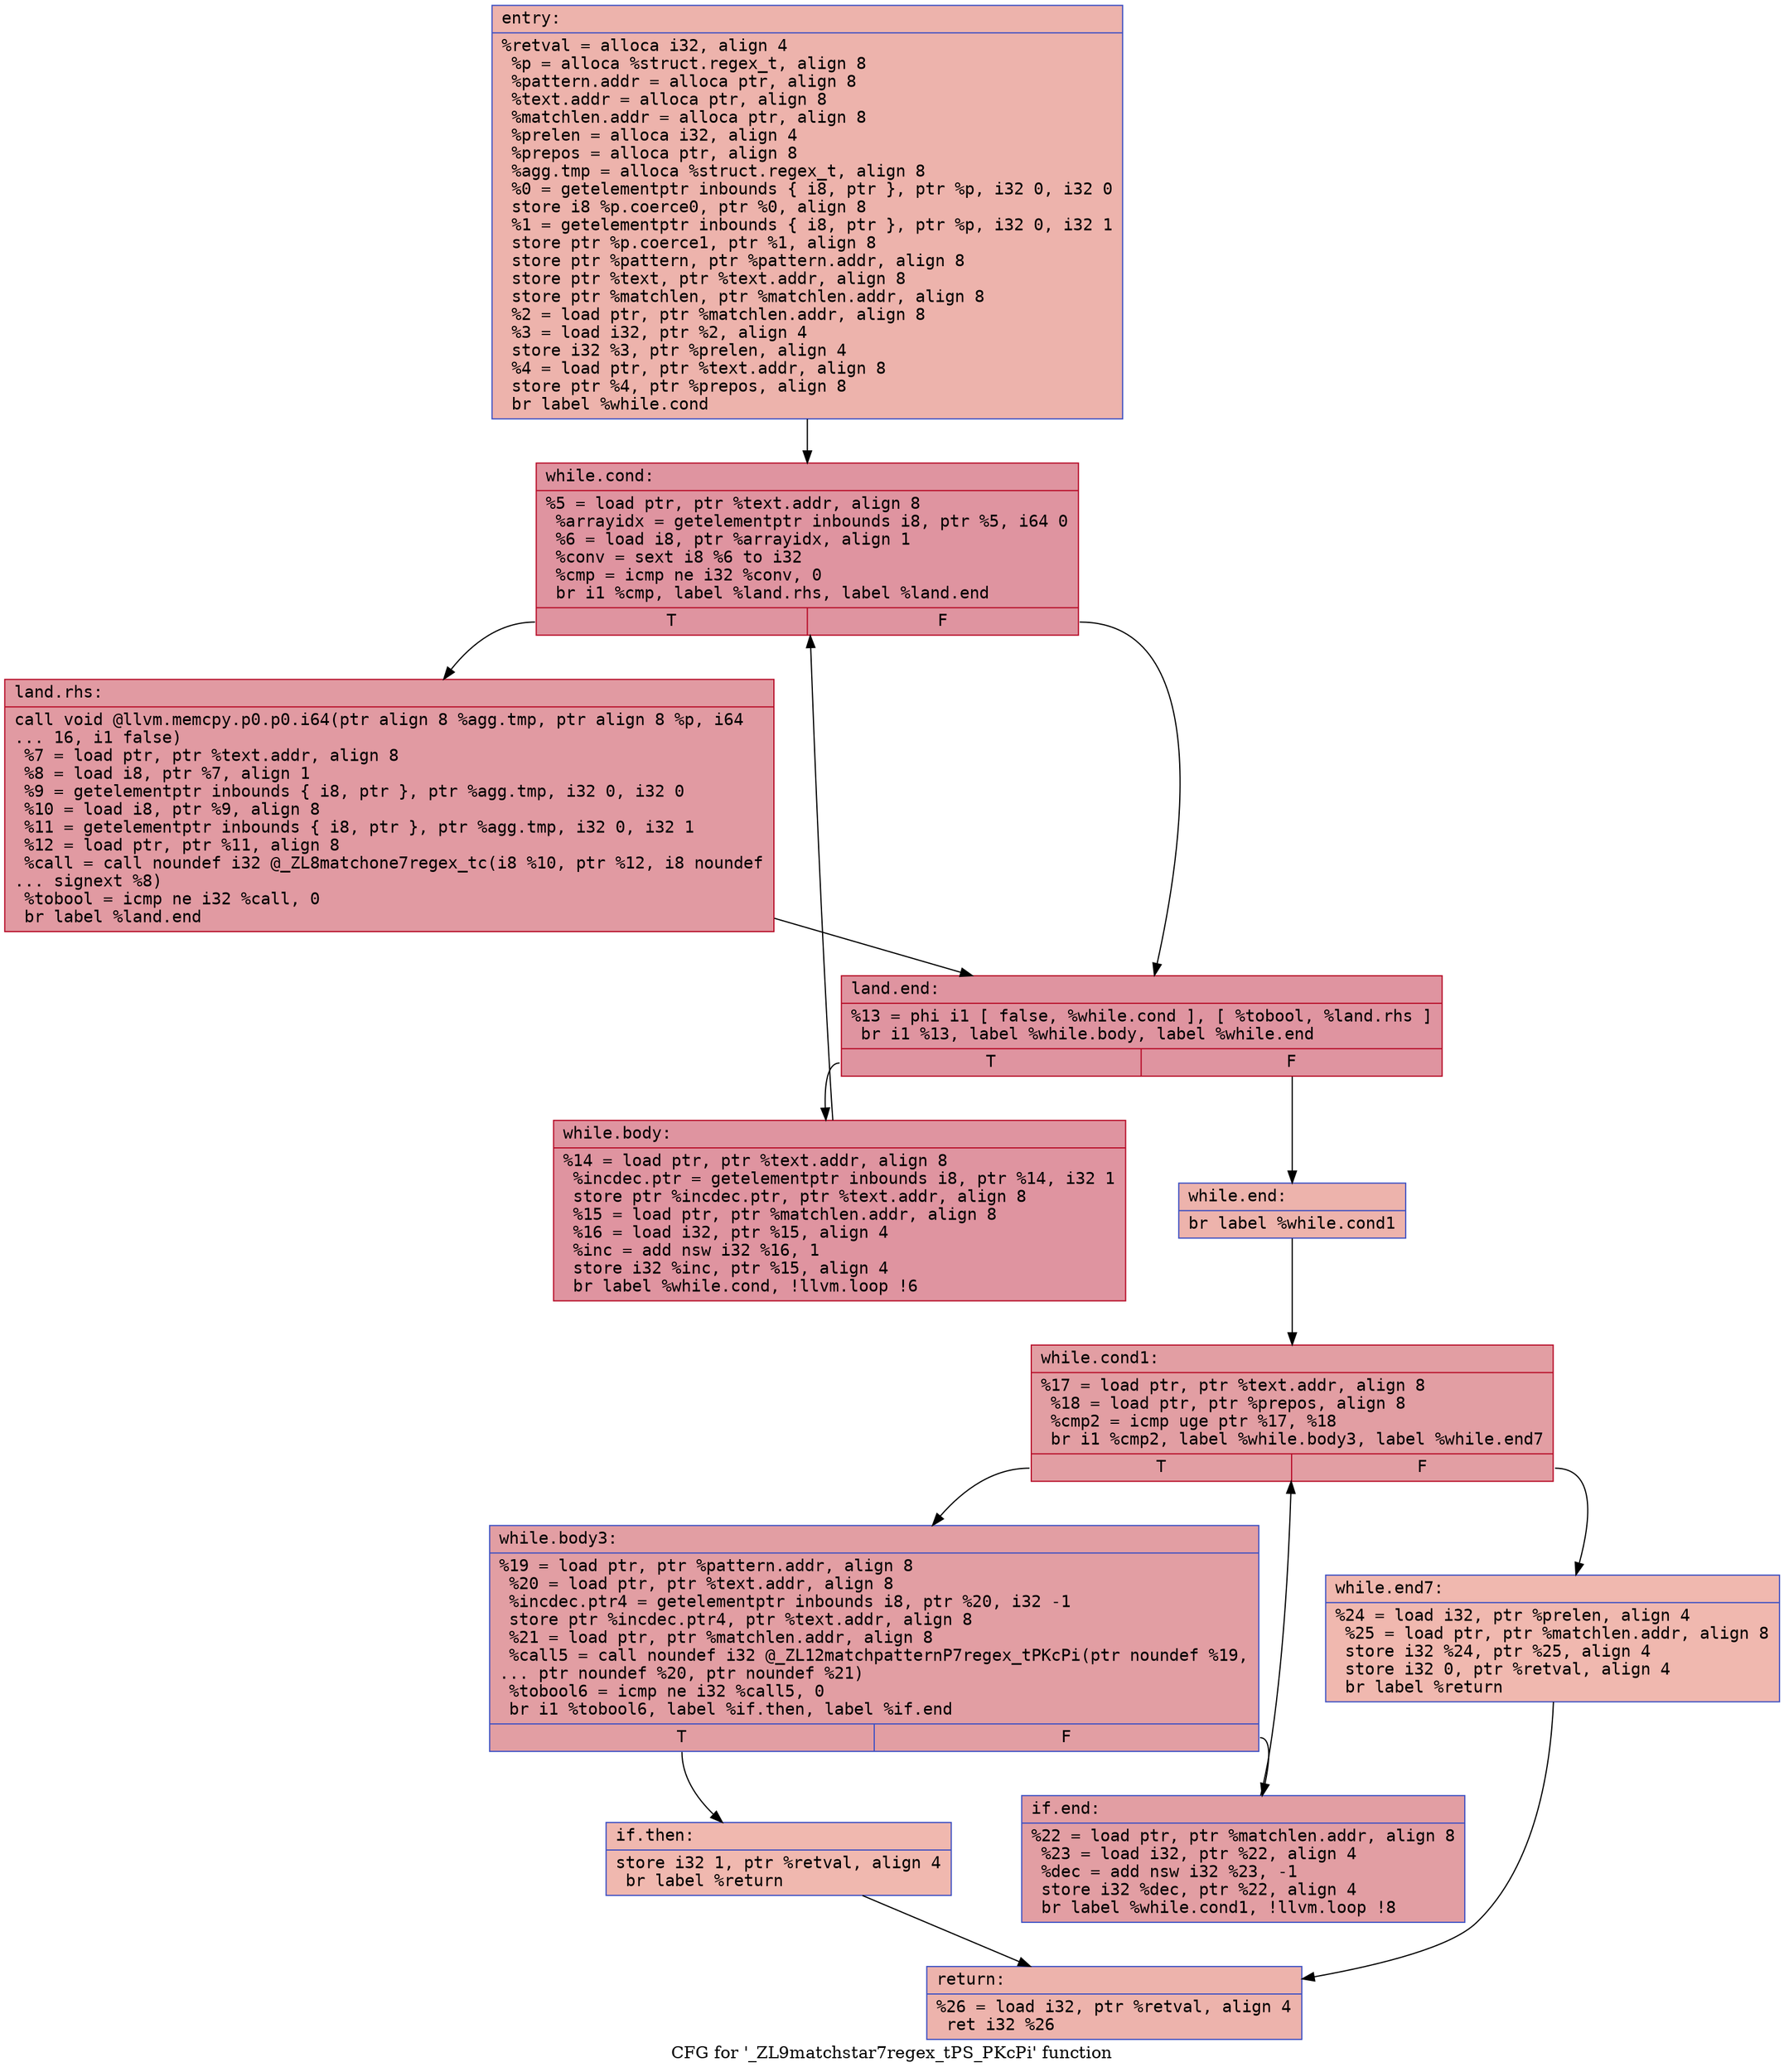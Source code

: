 digraph "CFG for '_ZL9matchstar7regex_tPS_PKcPi' function" {
	label="CFG for '_ZL9matchstar7regex_tPS_PKcPi' function";

	Node0x5584167b1ca0 [shape=record,color="#3d50c3ff", style=filled, fillcolor="#d6524470" fontname="Courier",label="{entry:\l|  %retval = alloca i32, align 4\l  %p = alloca %struct.regex_t, align 8\l  %pattern.addr = alloca ptr, align 8\l  %text.addr = alloca ptr, align 8\l  %matchlen.addr = alloca ptr, align 8\l  %prelen = alloca i32, align 4\l  %prepos = alloca ptr, align 8\l  %agg.tmp = alloca %struct.regex_t, align 8\l  %0 = getelementptr inbounds \{ i8, ptr \}, ptr %p, i32 0, i32 0\l  store i8 %p.coerce0, ptr %0, align 8\l  %1 = getelementptr inbounds \{ i8, ptr \}, ptr %p, i32 0, i32 1\l  store ptr %p.coerce1, ptr %1, align 8\l  store ptr %pattern, ptr %pattern.addr, align 8\l  store ptr %text, ptr %text.addr, align 8\l  store ptr %matchlen, ptr %matchlen.addr, align 8\l  %2 = load ptr, ptr %matchlen.addr, align 8\l  %3 = load i32, ptr %2, align 4\l  store i32 %3, ptr %prelen, align 4\l  %4 = load ptr, ptr %text.addr, align 8\l  store ptr %4, ptr %prepos, align 8\l  br label %while.cond\l}"];
	Node0x5584167b1ca0 -> Node0x5584167b2dc0[tooltip="entry -> while.cond\nProbability 100.00%" ];
	Node0x5584167b2dc0 [shape=record,color="#b70d28ff", style=filled, fillcolor="#b70d2870" fontname="Courier",label="{while.cond:\l|  %5 = load ptr, ptr %text.addr, align 8\l  %arrayidx = getelementptr inbounds i8, ptr %5, i64 0\l  %6 = load i8, ptr %arrayidx, align 1\l  %conv = sext i8 %6 to i32\l  %cmp = icmp ne i32 %conv, 0\l  br i1 %cmp, label %land.rhs, label %land.end\l|{<s0>T|<s1>F}}"];
	Node0x5584167b2dc0:s0 -> Node0x5584167b31c0[tooltip="while.cond -> land.rhs\nProbability 62.50%" ];
	Node0x5584167b2dc0:s1 -> Node0x5584167b3240[tooltip="while.cond -> land.end\nProbability 37.50%" ];
	Node0x5584167b31c0 [shape=record,color="#b70d28ff", style=filled, fillcolor="#bb1b2c70" fontname="Courier",label="{land.rhs:\l|  call void @llvm.memcpy.p0.p0.i64(ptr align 8 %agg.tmp, ptr align 8 %p, i64\l... 16, i1 false)\l  %7 = load ptr, ptr %text.addr, align 8\l  %8 = load i8, ptr %7, align 1\l  %9 = getelementptr inbounds \{ i8, ptr \}, ptr %agg.tmp, i32 0, i32 0\l  %10 = load i8, ptr %9, align 8\l  %11 = getelementptr inbounds \{ i8, ptr \}, ptr %agg.tmp, i32 0, i32 1\l  %12 = load ptr, ptr %11, align 8\l  %call = call noundef i32 @_ZL8matchone7regex_tc(i8 %10, ptr %12, i8 noundef\l... signext %8)\l  %tobool = icmp ne i32 %call, 0\l  br label %land.end\l}"];
	Node0x5584167b31c0 -> Node0x5584167b3240[tooltip="land.rhs -> land.end\nProbability 100.00%" ];
	Node0x5584167b3240 [shape=record,color="#b70d28ff", style=filled, fillcolor="#b70d2870" fontname="Courier",label="{land.end:\l|  %13 = phi i1 [ false, %while.cond ], [ %tobool, %land.rhs ]\l  br i1 %13, label %while.body, label %while.end\l|{<s0>T|<s1>F}}"];
	Node0x5584167b3240:s0 -> Node0x5584167b3a30[tooltip="land.end -> while.body\nProbability 96.88%" ];
	Node0x5584167b3240:s1 -> Node0x5584167b3a80[tooltip="land.end -> while.end\nProbability 3.12%" ];
	Node0x5584167b3a30 [shape=record,color="#b70d28ff", style=filled, fillcolor="#b70d2870" fontname="Courier",label="{while.body:\l|  %14 = load ptr, ptr %text.addr, align 8\l  %incdec.ptr = getelementptr inbounds i8, ptr %14, i32 1\l  store ptr %incdec.ptr, ptr %text.addr, align 8\l  %15 = load ptr, ptr %matchlen.addr, align 8\l  %16 = load i32, ptr %15, align 4\l  %inc = add nsw i32 %16, 1\l  store i32 %inc, ptr %15, align 4\l  br label %while.cond, !llvm.loop !6\l}"];
	Node0x5584167b3a30 -> Node0x5584167b2dc0[tooltip="while.body -> while.cond\nProbability 100.00%" ];
	Node0x5584167b3a80 [shape=record,color="#3d50c3ff", style=filled, fillcolor="#d6524470" fontname="Courier",label="{while.end:\l|  br label %while.cond1\l}"];
	Node0x5584167b3a80 -> Node0x5584167b4300[tooltip="while.end -> while.cond1\nProbability 100.00%" ];
	Node0x5584167b4300 [shape=record,color="#b70d28ff", style=filled, fillcolor="#be242e70" fontname="Courier",label="{while.cond1:\l|  %17 = load ptr, ptr %text.addr, align 8\l  %18 = load ptr, ptr %prepos, align 8\l  %cmp2 = icmp uge ptr %17, %18\l  br i1 %cmp2, label %while.body3, label %while.end7\l|{<s0>T|<s1>F}}"];
	Node0x5584167b4300:s0 -> Node0x5584167b45a0[tooltip="while.cond1 -> while.body3\nProbability 96.88%" ];
	Node0x5584167b4300:s1 -> Node0x5584167b4620[tooltip="while.cond1 -> while.end7\nProbability 3.12%" ];
	Node0x5584167b45a0 [shape=record,color="#3d50c3ff", style=filled, fillcolor="#be242e70" fontname="Courier",label="{while.body3:\l|  %19 = load ptr, ptr %pattern.addr, align 8\l  %20 = load ptr, ptr %text.addr, align 8\l  %incdec.ptr4 = getelementptr inbounds i8, ptr %20, i32 -1\l  store ptr %incdec.ptr4, ptr %text.addr, align 8\l  %21 = load ptr, ptr %matchlen.addr, align 8\l  %call5 = call noundef i32 @_ZL12matchpatternP7regex_tPKcPi(ptr noundef %19,\l... ptr noundef %20, ptr noundef %21)\l  %tobool6 = icmp ne i32 %call5, 0\l  br i1 %tobool6, label %if.then, label %if.end\l|{<s0>T|<s1>F}}"];
	Node0x5584167b45a0:s0 -> Node0x5584167b4ca0[tooltip="while.body3 -> if.then\nProbability 3.12%" ];
	Node0x5584167b45a0:s1 -> Node0x5584167b4d10[tooltip="while.body3 -> if.end\nProbability 96.88%" ];
	Node0x5584167b4ca0 [shape=record,color="#3d50c3ff", style=filled, fillcolor="#dc5d4a70" fontname="Courier",label="{if.then:\l|  store i32 1, ptr %retval, align 4\l  br label %return\l}"];
	Node0x5584167b4ca0 -> Node0x5584167b4ed0[tooltip="if.then -> return\nProbability 100.00%" ];
	Node0x5584167b4d10 [shape=record,color="#3d50c3ff", style=filled, fillcolor="#be242e70" fontname="Courier",label="{if.end:\l|  %22 = load ptr, ptr %matchlen.addr, align 8\l  %23 = load i32, ptr %22, align 4\l  %dec = add nsw i32 %23, -1\l  store i32 %dec, ptr %22, align 4\l  br label %while.cond1, !llvm.loop !8\l}"];
	Node0x5584167b4d10 -> Node0x5584167b4300[tooltip="if.end -> while.cond1\nProbability 100.00%" ];
	Node0x5584167b4620 [shape=record,color="#3d50c3ff", style=filled, fillcolor="#dc5d4a70" fontname="Courier",label="{while.end7:\l|  %24 = load i32, ptr %prelen, align 4\l  %25 = load ptr, ptr %matchlen.addr, align 8\l  store i32 %24, ptr %25, align 4\l  store i32 0, ptr %retval, align 4\l  br label %return\l}"];
	Node0x5584167b4620 -> Node0x5584167b4ed0[tooltip="while.end7 -> return\nProbability 100.00%" ];
	Node0x5584167b4ed0 [shape=record,color="#3d50c3ff", style=filled, fillcolor="#d6524470" fontname="Courier",label="{return:\l|  %26 = load i32, ptr %retval, align 4\l  ret i32 %26\l}"];
}
